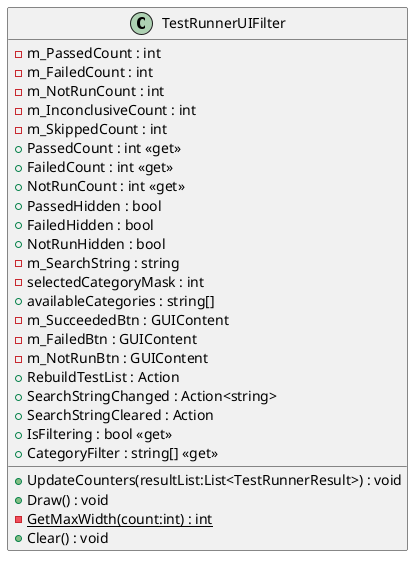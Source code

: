 @startuml
class TestRunnerUIFilter {
    - m_PassedCount : int
    - m_FailedCount : int
    - m_NotRunCount : int
    - m_InconclusiveCount : int
    - m_SkippedCount : int
    + PassedCount : int <<get>>
    + FailedCount : int <<get>>
    + NotRunCount : int <<get>>
    + PassedHidden : bool
    + FailedHidden : bool
    + NotRunHidden : bool
    - m_SearchString : string
    - selectedCategoryMask : int
    + availableCategories : string[]
    - m_SucceededBtn : GUIContent
    - m_FailedBtn : GUIContent
    - m_NotRunBtn : GUIContent
    + RebuildTestList : Action
    + SearchStringChanged : Action<string>
    + SearchStringCleared : Action
    + IsFiltering : bool <<get>>
    + CategoryFilter : string[] <<get>>
    + UpdateCounters(resultList:List<TestRunnerResult>) : void
    + Draw() : void
    - {static} GetMaxWidth(count:int) : int
    + Clear() : void
}
@enduml
